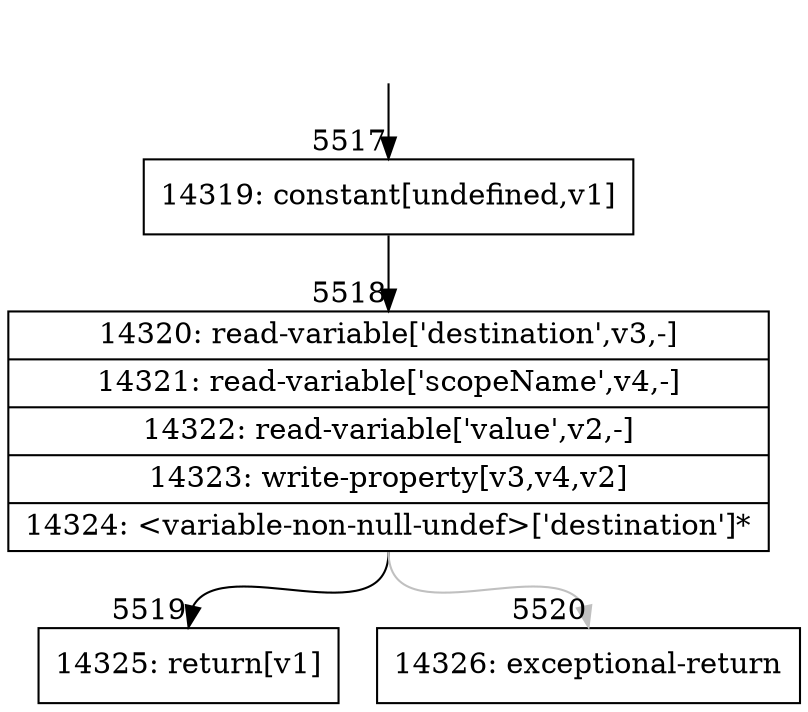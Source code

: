 digraph {
rankdir="TD"
BB_entry409[shape=none,label=""];
BB_entry409 -> BB5517 [tailport=s, headport=n, headlabel="    5517"]
BB5517 [shape=record label="{14319: constant[undefined,v1]}" ] 
BB5517 -> BB5518 [tailport=s, headport=n, headlabel="      5518"]
BB5518 [shape=record label="{14320: read-variable['destination',v3,-]|14321: read-variable['scopeName',v4,-]|14322: read-variable['value',v2,-]|14323: write-property[v3,v4,v2]|14324: \<variable-non-null-undef\>['destination']*}" ] 
BB5518 -> BB5519 [tailport=s, headport=n, headlabel="      5519"]
BB5518 -> BB5520 [tailport=s, headport=n, color=gray, headlabel="      5520"]
BB5519 [shape=record label="{14325: return[v1]}" ] 
BB5520 [shape=record label="{14326: exceptional-return}" ] 
//#$~ 8685
}
